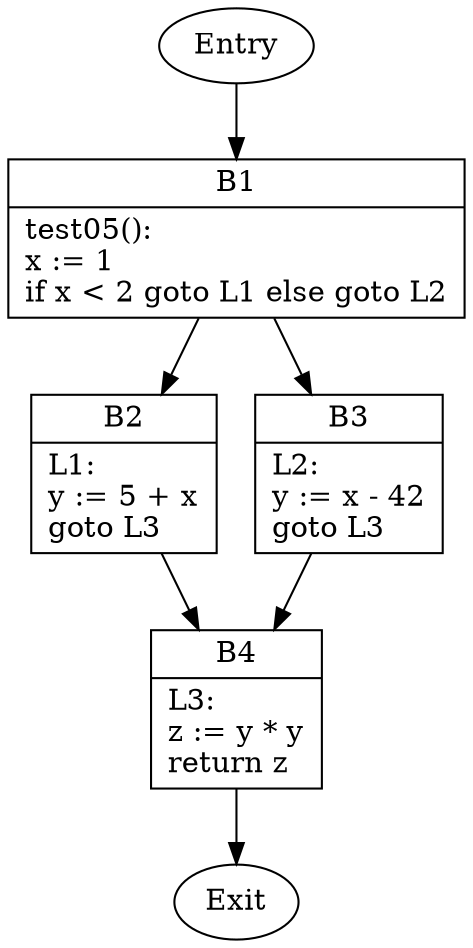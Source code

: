 digraph CFG {
    B1 [shape=record label="{B1|test05():\lx := 1\lif x \< 2 goto L1 else goto L2\l}"];
    B2 [shape=record label="{B2|L1:\ly := 5 + x\lgoto L3\l}"];
    B3 [shape=record label="{B3|L2:\ly := x - 42\lgoto L3\l}"];
    B4 [shape=record label="{B4|L3:\lz := y * y\lreturn z\l}"];
    Entry -> B1;
    B1 -> B2;
    B1 -> B3;
    B2 -> B4;
    B3 -> B4;
    B4 -> Exit;
}
